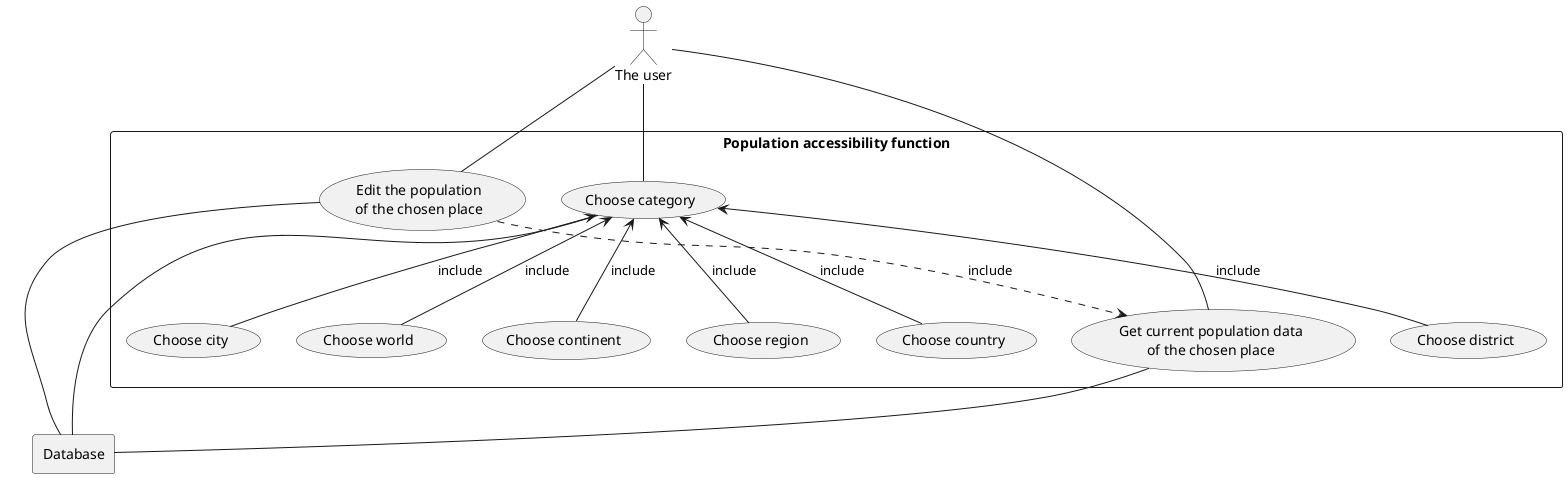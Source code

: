 @startuml

actor user as "The user"

rectangle Database

rectangle "Population accessibility function" {


    usecase world as "Choose world"
    usecase continent as "Choose continent"
    usecase region as "Choose region"
    usecase country as "Choose country"
    usecase district as "Choose district"
    usecase city as "Choose city"
    usecase cc as "Choose category"
    usecase get as "Get current population data
    of the chosen place"
    usecase edit as "Edit the population
    of the chosen place"

    user -- get
    user -- edit
    user -- cc
    cc <-- world : include
    cc <-- continent : include
    cc <-- region : include
    cc <-- country : include
    cc <-- district : include
    cc <-- city : include
    edit ..> get : include

    get -- Database
    edit - Database
    cc - Database



}

@enduml